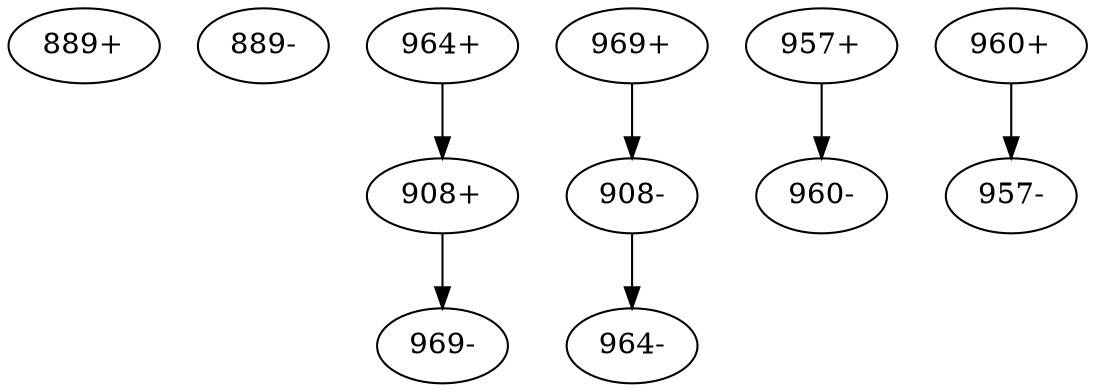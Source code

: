 digraph adj {
graph [k=27]
edge [d=-26]
"889+" [l=7688]
"889-" [l=7688]
"908+" [l=8006]
"908-" [l=8006]
"957+" [l=12841]
"957-" [l=12841]
"960+" [l=6500]
"960-" [l=6500]
"964+" [l=14861]
"964-" [l=14861]
"969+" [l=14866]
"969-" [l=14866]
"908+" -> "969-" [d=7 e=5.0 n=17]
"908-" -> "964-" [d=-2242 e=4.6 n=20]
"957+" -> "960-" [d=-1181 e=5.0 n=17]
"960+" -> "957-" [d=-1181 e=5.0 n=17]
"964+" -> "908+" [d=-2242 e=4.6 n=20]
"969+" -> "908-" [d=7 e=5.0 n=17]
}
